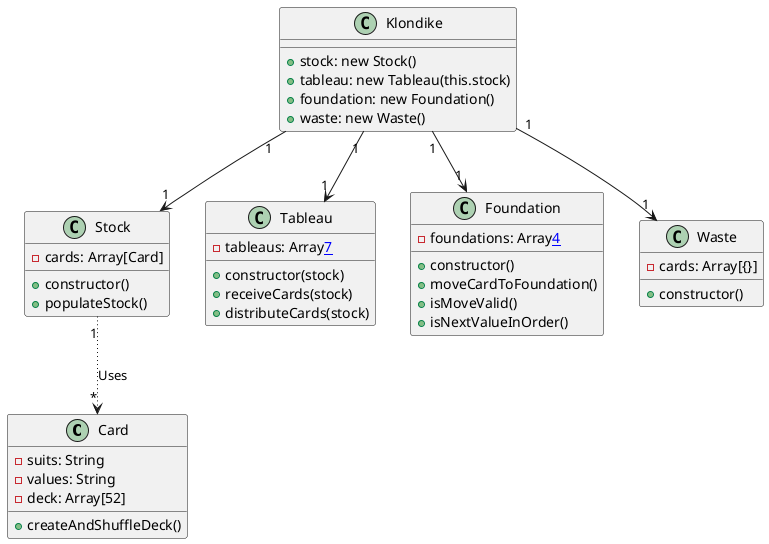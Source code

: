 @startuml klondikev7,

class Card {
  - suits: String
  - values: String
  - deck: Array[52]
  + createAndShuffleDeck()
}

class Klondike {
  + stock: new Stock()
  + tableau: new Tableau(this.stock)
  + foundation: new Foundation()
  + waste: new Waste()
}

class Stock {
  - cards: Array[Card]
  + constructor()
  + populateStock() 
}

class Tableau {
  - tableaus: Array[[7]]
  + constructor(stock)
  + receiveCards(stock) 
  + distributeCards(stock)
}

class Foundation {
  - foundations: Array[[4]]
  + constructor()
  + moveCardToFoundation()
  + isMoveValid()
  + isNextValueInOrder()
}

class Waste {
  - cards: Array[{}]
  + constructor()

}

Stock "1"  -[dotted]-> "*" Card : Uses
Klondike "1" --> "1" Stock
Klondike "1" --> "1" Waste
Klondike "1" --> "1" Foundation
Klondike "1" --> "1" Tableau

@enduml

